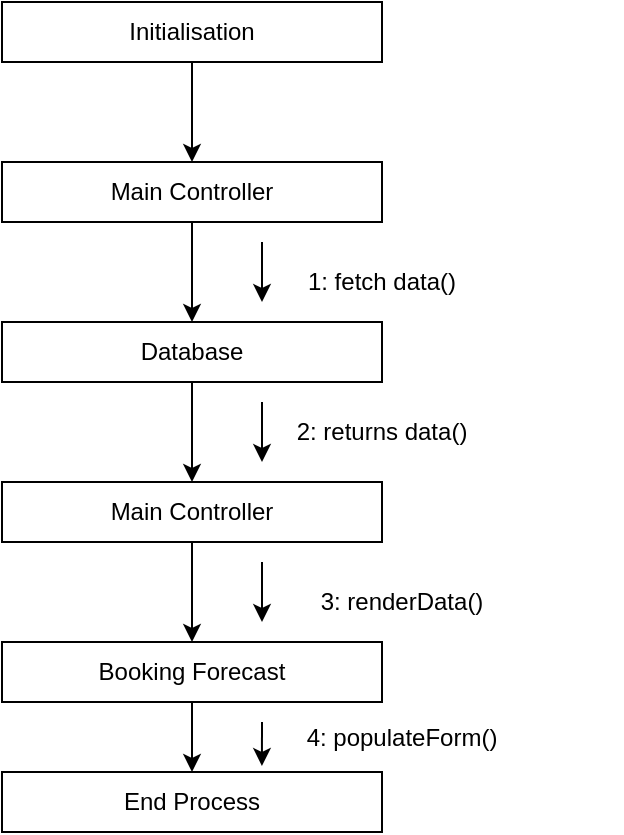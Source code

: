 <mxfile version="10.9.5" type="github"><diagram id="pBXWWIIX72RjeThk-zwH" name="Page-1"><mxGraphModel dx="1398" dy="616" grid="1" gridSize="10" guides="1" tooltips="1" connect="1" arrows="1" fold="1" page="1" pageScale="1" pageWidth="827" pageHeight="1169" math="0" shadow="0"><root><mxCell id="0"/><mxCell id="1" parent="0"/><mxCell id="X6q6rHEg119cVQoy4T6r-7" style="edgeStyle=orthogonalEdgeStyle;rounded=0;orthogonalLoop=1;jettySize=auto;html=1;exitX=0.5;exitY=1;exitDx=0;exitDy=0;entryX=0.5;entryY=0;entryDx=0;entryDy=0;" edge="1" parent="1" source="X6q6rHEg119cVQoy4T6r-1" target="X6q6rHEg119cVQoy4T6r-2"><mxGeometry relative="1" as="geometry"/></mxCell><mxCell id="X6q6rHEg119cVQoy4T6r-1" value="Initialisation" style="rounded=0;whiteSpace=wrap;html=1;" vertex="1" parent="1"><mxGeometry x="170" y="20" width="190" height="30" as="geometry"/></mxCell><mxCell id="X6q6rHEg119cVQoy4T6r-8" style="edgeStyle=orthogonalEdgeStyle;rounded=0;orthogonalLoop=1;jettySize=auto;html=1;exitX=0.5;exitY=1;exitDx=0;exitDy=0;entryX=0.5;entryY=0;entryDx=0;entryDy=0;" edge="1" parent="1" source="X6q6rHEg119cVQoy4T6r-2" target="X6q6rHEg119cVQoy4T6r-3"><mxGeometry relative="1" as="geometry"/></mxCell><mxCell id="X6q6rHEg119cVQoy4T6r-2" value="Main Controller" style="rounded=0;whiteSpace=wrap;html=1;" vertex="1" parent="1"><mxGeometry x="170" y="100" width="190" height="30" as="geometry"/></mxCell><mxCell id="X6q6rHEg119cVQoy4T6r-9" style="edgeStyle=orthogonalEdgeStyle;rounded=0;orthogonalLoop=1;jettySize=auto;html=1;exitX=0.5;exitY=1;exitDx=0;exitDy=0;entryX=0.5;entryY=0;entryDx=0;entryDy=0;" edge="1" parent="1" source="X6q6rHEg119cVQoy4T6r-3" target="X6q6rHEg119cVQoy4T6r-4"><mxGeometry relative="1" as="geometry"/></mxCell><mxCell id="X6q6rHEg119cVQoy4T6r-3" value="Database" style="rounded=0;whiteSpace=wrap;html=1;" vertex="1" parent="1"><mxGeometry x="170" y="180" width="190" height="30" as="geometry"/></mxCell><mxCell id="X6q6rHEg119cVQoy4T6r-10" style="edgeStyle=orthogonalEdgeStyle;rounded=0;orthogonalLoop=1;jettySize=auto;html=1;exitX=0.5;exitY=1;exitDx=0;exitDy=0;entryX=0.5;entryY=0;entryDx=0;entryDy=0;" edge="1" parent="1" source="X6q6rHEg119cVQoy4T6r-4" target="X6q6rHEg119cVQoy4T6r-5"><mxGeometry relative="1" as="geometry"/></mxCell><mxCell id="X6q6rHEg119cVQoy4T6r-4" value="Main Controller" style="rounded=0;whiteSpace=wrap;html=1;" vertex="1" parent="1"><mxGeometry x="170" y="260" width="190" height="30" as="geometry"/></mxCell><mxCell id="X6q6rHEg119cVQoy4T6r-18" style="edgeStyle=orthogonalEdgeStyle;rounded=0;orthogonalLoop=1;jettySize=auto;html=1;exitX=0.5;exitY=1;exitDx=0;exitDy=0;entryX=0.5;entryY=0;entryDx=0;entryDy=0;" edge="1" parent="1" source="X6q6rHEg119cVQoy4T6r-5" target="X6q6rHEg119cVQoy4T6r-17"><mxGeometry relative="1" as="geometry"/></mxCell><mxCell id="X6q6rHEg119cVQoy4T6r-5" value="Booking Forecast" style="rounded=0;whiteSpace=wrap;html=1;" vertex="1" parent="1"><mxGeometry x="170" y="340" width="190" height="30" as="geometry"/></mxCell><mxCell id="X6q6rHEg119cVQoy4T6r-6" value="" style="endArrow=classic;html=1;" edge="1" parent="1"><mxGeometry width="50" height="50" relative="1" as="geometry"><mxPoint x="300" y="140" as="sourcePoint"/><mxPoint x="300" y="170" as="targetPoint"/></mxGeometry></mxCell><mxCell id="X6q6rHEg119cVQoy4T6r-12" value="1: fetch data()" style="text;html=1;strokeColor=none;fillColor=none;align=center;verticalAlign=middle;whiteSpace=wrap;rounded=0;" vertex="1" parent="1"><mxGeometry x="250" y="150" width="220" height="20" as="geometry"/></mxCell><mxCell id="X6q6rHEg119cVQoy4T6r-13" value="" style="endArrow=classic;html=1;" edge="1" parent="1"><mxGeometry width="50" height="50" relative="1" as="geometry"><mxPoint x="300" y="220" as="sourcePoint"/><mxPoint x="300" y="250" as="targetPoint"/></mxGeometry></mxCell><mxCell id="X6q6rHEg119cVQoy4T6r-14" value="2: returns data()" style="text;html=1;strokeColor=none;fillColor=none;align=center;verticalAlign=middle;whiteSpace=wrap;rounded=0;" vertex="1" parent="1"><mxGeometry x="250" y="225" width="220" height="20" as="geometry"/></mxCell><mxCell id="X6q6rHEg119cVQoy4T6r-15" value="" style="endArrow=classic;html=1;" edge="1" parent="1"><mxGeometry width="50" height="50" relative="1" as="geometry"><mxPoint x="300" y="300" as="sourcePoint"/><mxPoint x="300" y="330" as="targetPoint"/></mxGeometry></mxCell><mxCell id="X6q6rHEg119cVQoy4T6r-16" value="3: renderData()" style="text;html=1;strokeColor=none;fillColor=none;align=center;verticalAlign=middle;whiteSpace=wrap;rounded=0;" vertex="1" parent="1"><mxGeometry x="260" y="310" width="220" height="20" as="geometry"/></mxCell><mxCell id="X6q6rHEg119cVQoy4T6r-17" value="End Process" style="rounded=0;whiteSpace=wrap;html=1;" vertex="1" parent="1"><mxGeometry x="170" y="405" width="190" height="30" as="geometry"/></mxCell><mxCell id="X6q6rHEg119cVQoy4T6r-19" value="" style="endArrow=classic;html=1;entryX=0.684;entryY=-0.1;entryDx=0;entryDy=0;entryPerimeter=0;" edge="1" parent="1" target="X6q6rHEg119cVQoy4T6r-17"><mxGeometry width="50" height="50" relative="1" as="geometry"><mxPoint x="300" y="380" as="sourcePoint"/><mxPoint x="310" y="340" as="targetPoint"/></mxGeometry></mxCell><mxCell id="X6q6rHEg119cVQoy4T6r-20" value="4: populateForm()" style="text;html=1;strokeColor=none;fillColor=none;align=center;verticalAlign=middle;whiteSpace=wrap;rounded=0;" vertex="1" parent="1"><mxGeometry x="260" y="377.5" width="220" height="20" as="geometry"/></mxCell></root></mxGraphModel></diagram></mxfile>
